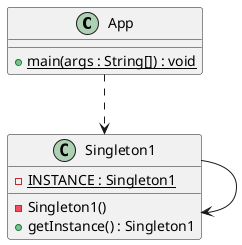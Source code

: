 @startuml

class App {
    + main(args : String[]) {static} : void
}

class Singleton1 {
    - INSTANCE {static} : Singleton1
    - Singleton1()
    + getInstance() : Singleton1
}

App ..> Singleton1
Singleton1 --> Singleton1

@enduml